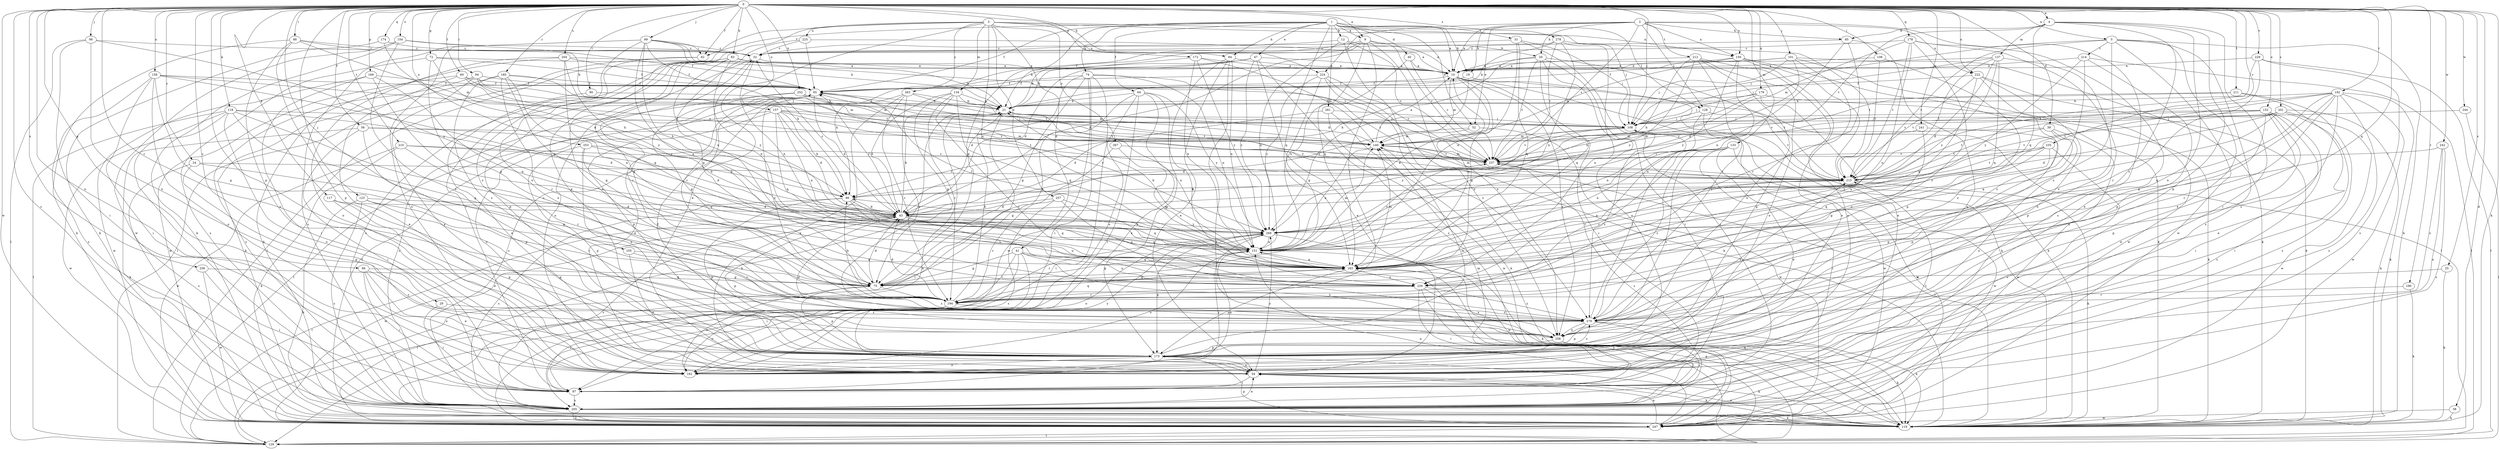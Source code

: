 strict digraph  {
0;
1;
2;
3;
4;
5;
9;
10;
12;
19;
20;
21;
24;
25;
29;
31;
32;
38;
39;
40;
41;
43;
47;
52;
54;
56;
60;
62;
64;
65;
66;
72;
74;
75;
83;
84;
85;
86;
88;
90;
94;
97;
98;
99;
101;
105;
106;
108;
117;
118;
119;
123;
128;
129;
133;
134;
137;
140;
150;
151;
152;
154;
157;
158;
162;
169;
172;
173;
174;
178;
179;
183;
185;
190;
192;
194;
201;
204;
205;
210;
211;
212;
214;
215;
222;
224;
225;
226;
229;
235;
237;
241;
242;
244;
247;
252;
253;
256;
257;
258;
261;
263;
267;
268;
278;
279;
0 -> 4  [label=a];
0 -> 5  [label=a];
0 -> 9  [label=a];
0 -> 24  [label=c];
0 -> 25  [label=c];
0 -> 29  [label=c];
0 -> 38  [label=d];
0 -> 39  [label=d];
0 -> 56  [label=f];
0 -> 60  [label=f];
0 -> 62  [label=f];
0 -> 66  [label=g];
0 -> 72  [label=g];
0 -> 83  [label=h];
0 -> 84  [label=h];
0 -> 88  [label=i];
0 -> 90  [label=i];
0 -> 94  [label=i];
0 -> 98  [label=j];
0 -> 99  [label=j];
0 -> 101  [label=j];
0 -> 105  [label=j];
0 -> 106  [label=j];
0 -> 108  [label=j];
0 -> 117  [label=k];
0 -> 118  [label=k];
0 -> 119  [label=k];
0 -> 123  [label=l];
0 -> 133  [label=m];
0 -> 150  [label=n];
0 -> 152  [label=o];
0 -> 154  [label=o];
0 -> 157  [label=o];
0 -> 158  [label=o];
0 -> 162  [label=o];
0 -> 169  [label=p];
0 -> 172  [label=p];
0 -> 173  [label=p];
0 -> 174  [label=q];
0 -> 178  [label=q];
0 -> 179  [label=q];
0 -> 183  [label=q];
0 -> 185  [label=r];
0 -> 190  [label=r];
0 -> 192  [label=r];
0 -> 194  [label=r];
0 -> 201  [label=s];
0 -> 204  [label=s];
0 -> 205  [label=s];
0 -> 210  [label=t];
0 -> 211  [label=t];
0 -> 222  [label=u];
0 -> 229  [label=v];
0 -> 235  [label=v];
0 -> 241  [label=w];
0 -> 242  [label=w];
0 -> 244  [label=w];
0 -> 247  [label=w];
0 -> 252  [label=x];
0 -> 253  [label=x];
0 -> 256  [label=x];
0 -> 278  [label=z];
1 -> 9  [label=a];
1 -> 10  [label=a];
1 -> 12  [label=b];
1 -> 19  [label=b];
1 -> 31  [label=c];
1 -> 40  [label=d];
1 -> 47  [label=e];
1 -> 52  [label=e];
1 -> 62  [label=f];
1 -> 64  [label=f];
1 -> 65  [label=f];
1 -> 74  [label=g];
1 -> 75  [label=g];
1 -> 84  [label=h];
1 -> 128  [label=l];
1 -> 183  [label=q];
1 -> 261  [label=y];
2 -> 10  [label=a];
2 -> 19  [label=b];
2 -> 20  [label=b];
2 -> 52  [label=e];
2 -> 85  [label=h];
2 -> 128  [label=l];
2 -> 150  [label=n];
2 -> 205  [label=s];
2 -> 212  [label=t];
2 -> 222  [label=u];
2 -> 224  [label=u];
2 -> 237  [label=v];
3 -> 41  [label=d];
3 -> 54  [label=e];
3 -> 97  [label=i];
3 -> 108  [label=j];
3 -> 134  [label=m];
3 -> 150  [label=n];
3 -> 151  [label=n];
3 -> 173  [label=p];
3 -> 224  [label=u];
3 -> 225  [label=u];
3 -> 257  [label=x];
3 -> 263  [label=y];
3 -> 267  [label=y];
4 -> 85  [label=h];
4 -> 97  [label=i];
4 -> 137  [label=m];
4 -> 173  [label=p];
4 -> 183  [label=q];
4 -> 237  [label=v];
4 -> 258  [label=x];
4 -> 279  [label=z];
5 -> 54  [label=e];
5 -> 108  [label=j];
5 -> 119  [label=k];
5 -> 205  [label=s];
5 -> 214  [label=t];
5 -> 215  [label=t];
5 -> 247  [label=w];
5 -> 279  [label=z];
9 -> 20  [label=b];
9 -> 21  [label=b];
9 -> 43  [label=d];
9 -> 65  [label=f];
9 -> 183  [label=q];
9 -> 194  [label=r];
9 -> 237  [label=v];
9 -> 258  [label=x];
10 -> 65  [label=f];
10 -> 75  [label=g];
10 -> 97  [label=i];
10 -> 119  [label=k];
10 -> 140  [label=m];
10 -> 183  [label=q];
10 -> 215  [label=t];
10 -> 258  [label=x];
12 -> 10  [label=a];
12 -> 32  [label=c];
12 -> 151  [label=n];
12 -> 237  [label=v];
12 -> 258  [label=x];
19 -> 65  [label=f];
19 -> 119  [label=k];
19 -> 268  [label=y];
20 -> 10  [label=a];
20 -> 86  [label=h];
20 -> 97  [label=i];
20 -> 129  [label=l];
20 -> 162  [label=o];
20 -> 183  [label=q];
20 -> 237  [label=v];
21 -> 108  [label=j];
21 -> 129  [label=l];
21 -> 151  [label=n];
24 -> 75  [label=g];
24 -> 173  [label=p];
24 -> 205  [label=s];
24 -> 215  [label=t];
25 -> 119  [label=k];
25 -> 226  [label=u];
29 -> 97  [label=i];
29 -> 279  [label=z];
31 -> 32  [label=c];
31 -> 108  [label=j];
31 -> 151  [label=n];
31 -> 183  [label=q];
31 -> 205  [label=s];
32 -> 10  [label=a];
32 -> 151  [label=n];
32 -> 162  [label=o];
32 -> 194  [label=r];
38 -> 119  [label=k];
38 -> 247  [label=w];
39 -> 140  [label=m];
39 -> 162  [label=o];
39 -> 173  [label=p];
39 -> 215  [label=t];
39 -> 247  [label=w];
40 -> 10  [label=a];
40 -> 151  [label=n];
40 -> 237  [label=v];
41 -> 75  [label=g];
41 -> 97  [label=i];
41 -> 129  [label=l];
41 -> 183  [label=q];
41 -> 194  [label=r];
41 -> 226  [label=u];
41 -> 258  [label=x];
43 -> 21  [label=b];
43 -> 32  [label=c];
43 -> 65  [label=f];
43 -> 129  [label=l];
43 -> 173  [label=p];
43 -> 183  [label=q];
43 -> 205  [label=s];
43 -> 226  [label=u];
43 -> 247  [label=w];
43 -> 268  [label=y];
47 -> 10  [label=a];
47 -> 21  [label=b];
47 -> 43  [label=d];
47 -> 54  [label=e];
47 -> 86  [label=h];
47 -> 205  [label=s];
47 -> 268  [label=y];
52 -> 43  [label=d];
52 -> 140  [label=m];
52 -> 247  [label=w];
54 -> 97  [label=i];
54 -> 119  [label=k];
54 -> 268  [label=y];
56 -> 43  [label=d];
56 -> 97  [label=i];
56 -> 119  [label=k];
56 -> 140  [label=m];
56 -> 173  [label=p];
60 -> 54  [label=e];
60 -> 65  [label=f];
60 -> 140  [label=m];
60 -> 237  [label=v];
60 -> 247  [label=w];
62 -> 129  [label=l];
62 -> 258  [label=x];
64 -> 21  [label=b];
64 -> 54  [label=e];
64 -> 75  [label=g];
64 -> 97  [label=i];
64 -> 129  [label=l];
64 -> 226  [label=u];
64 -> 268  [label=y];
65 -> 21  [label=b];
65 -> 43  [label=d];
65 -> 54  [label=e];
65 -> 140  [label=m];
65 -> 173  [label=p];
65 -> 194  [label=r];
66 -> 54  [label=e];
66 -> 75  [label=g];
66 -> 97  [label=i];
66 -> 162  [label=o];
66 -> 279  [label=z];
72 -> 10  [label=a];
72 -> 65  [label=f];
72 -> 75  [label=g];
72 -> 86  [label=h];
72 -> 205  [label=s];
74 -> 43  [label=d];
74 -> 65  [label=f];
74 -> 75  [label=g];
74 -> 97  [label=i];
74 -> 151  [label=n];
74 -> 162  [label=o];
74 -> 215  [label=t];
74 -> 247  [label=w];
75 -> 43  [label=d];
75 -> 162  [label=o];
75 -> 173  [label=p];
75 -> 279  [label=z];
83 -> 10  [label=a];
83 -> 21  [label=b];
83 -> 75  [label=g];
83 -> 129  [label=l];
83 -> 151  [label=n];
83 -> 173  [label=p];
83 -> 205  [label=s];
83 -> 268  [label=y];
83 -> 279  [label=z];
84 -> 10  [label=a];
84 -> 54  [label=e];
84 -> 119  [label=k];
84 -> 151  [label=n];
84 -> 173  [label=p];
85 -> 32  [label=c];
85 -> 151  [label=n];
85 -> 162  [label=o];
85 -> 194  [label=r];
86 -> 43  [label=d];
86 -> 173  [label=p];
86 -> 183  [label=q];
86 -> 205  [label=s];
86 -> 226  [label=u];
88 -> 21  [label=b];
88 -> 32  [label=c];
88 -> 119  [label=k];
88 -> 140  [label=m];
88 -> 162  [label=o];
88 -> 173  [label=p];
90 -> 21  [label=b];
90 -> 54  [label=e];
94 -> 54  [label=e];
94 -> 65  [label=f];
94 -> 86  [label=h];
94 -> 108  [label=j];
94 -> 205  [label=s];
97 -> 140  [label=m];
97 -> 205  [label=s];
97 -> 215  [label=t];
97 -> 268  [label=y];
98 -> 32  [label=c];
98 -> 97  [label=i];
98 -> 129  [label=l];
98 -> 258  [label=x];
98 -> 268  [label=y];
99 -> 21  [label=b];
99 -> 32  [label=c];
99 -> 86  [label=h];
99 -> 151  [label=n];
99 -> 162  [label=o];
99 -> 183  [label=q];
99 -> 205  [label=s];
99 -> 237  [label=v];
99 -> 279  [label=z];
99 -> 62  [label=i];
101 -> 10  [label=a];
101 -> 43  [label=d];
101 -> 65  [label=f];
101 -> 108  [label=j];
101 -> 119  [label=k];
101 -> 247  [label=w];
101 -> 258  [label=x];
105 -> 54  [label=e];
105 -> 183  [label=q];
105 -> 194  [label=r];
106 -> 10  [label=a];
106 -> 173  [label=p];
106 -> 215  [label=t];
108 -> 140  [label=m];
108 -> 237  [label=v];
108 -> 247  [label=w];
108 -> 268  [label=y];
108 -> 279  [label=z];
117 -> 43  [label=d];
117 -> 54  [label=e];
117 -> 173  [label=p];
118 -> 43  [label=d];
118 -> 75  [label=g];
118 -> 108  [label=j];
118 -> 129  [label=l];
118 -> 162  [label=o];
118 -> 205  [label=s];
118 -> 226  [label=u];
118 -> 247  [label=w];
119 -> 21  [label=b];
119 -> 54  [label=e];
119 -> 65  [label=f];
119 -> 183  [label=q];
119 -> 237  [label=v];
123 -> 43  [label=d];
123 -> 119  [label=k];
123 -> 173  [label=p];
123 -> 194  [label=r];
123 -> 205  [label=s];
128 -> 108  [label=j];
128 -> 151  [label=n];
128 -> 215  [label=t];
128 -> 247  [label=w];
129 -> 151  [label=n];
129 -> 183  [label=q];
133 -> 54  [label=e];
133 -> 97  [label=i];
133 -> 151  [label=n];
133 -> 194  [label=r];
133 -> 237  [label=v];
133 -> 247  [label=w];
133 -> 258  [label=x];
133 -> 279  [label=z];
134 -> 21  [label=b];
134 -> 43  [label=d];
134 -> 75  [label=g];
134 -> 183  [label=q];
134 -> 194  [label=r];
134 -> 215  [label=t];
134 -> 279  [label=z];
137 -> 10  [label=a];
137 -> 43  [label=d];
137 -> 108  [label=j];
137 -> 183  [label=q];
137 -> 215  [label=t];
137 -> 268  [label=y];
137 -> 279  [label=z];
140 -> 10  [label=a];
140 -> 21  [label=b];
140 -> 65  [label=f];
140 -> 151  [label=n];
140 -> 237  [label=v];
150 -> 10  [label=a];
150 -> 54  [label=e];
150 -> 119  [label=k];
150 -> 140  [label=m];
150 -> 162  [label=o];
150 -> 226  [label=u];
150 -> 268  [label=y];
151 -> 10  [label=a];
151 -> 21  [label=b];
151 -> 65  [label=f];
151 -> 75  [label=g];
151 -> 86  [label=h];
151 -> 119  [label=k];
151 -> 140  [label=m];
151 -> 162  [label=o];
151 -> 183  [label=q];
151 -> 237  [label=v];
152 -> 54  [label=e];
152 -> 97  [label=i];
152 -> 108  [label=j];
152 -> 173  [label=p];
152 -> 205  [label=s];
152 -> 215  [label=t];
152 -> 237  [label=v];
152 -> 258  [label=x];
154 -> 32  [label=c];
154 -> 65  [label=f];
154 -> 119  [label=k];
154 -> 247  [label=w];
154 -> 258  [label=x];
157 -> 43  [label=d];
157 -> 86  [label=h];
157 -> 108  [label=j];
157 -> 129  [label=l];
157 -> 151  [label=n];
157 -> 162  [label=o];
157 -> 183  [label=q];
157 -> 215  [label=t];
157 -> 237  [label=v];
158 -> 65  [label=f];
158 -> 75  [label=g];
158 -> 97  [label=i];
158 -> 162  [label=o];
158 -> 205  [label=s];
158 -> 237  [label=v];
158 -> 268  [label=y];
162 -> 151  [label=n];
162 -> 268  [label=y];
169 -> 65  [label=f];
169 -> 97  [label=i];
169 -> 183  [label=q];
169 -> 226  [label=u];
169 -> 247  [label=w];
172 -> 10  [label=a];
172 -> 21  [label=b];
172 -> 140  [label=m];
172 -> 151  [label=n];
172 -> 268  [label=y];
173 -> 54  [label=e];
173 -> 65  [label=f];
173 -> 119  [label=k];
173 -> 140  [label=m];
173 -> 162  [label=o];
173 -> 279  [label=z];
174 -> 32  [label=c];
174 -> 43  [label=d];
174 -> 119  [label=k];
178 -> 32  [label=c];
178 -> 54  [label=e];
178 -> 140  [label=m];
178 -> 162  [label=o];
178 -> 215  [label=t];
178 -> 226  [label=u];
178 -> 279  [label=z];
179 -> 21  [label=b];
179 -> 86  [label=h];
179 -> 108  [label=j];
179 -> 119  [label=k];
179 -> 226  [label=u];
183 -> 75  [label=g];
183 -> 140  [label=m];
183 -> 173  [label=p];
183 -> 215  [label=t];
183 -> 226  [label=u];
185 -> 65  [label=f];
185 -> 75  [label=g];
185 -> 119  [label=k];
185 -> 140  [label=m];
185 -> 151  [label=n];
185 -> 194  [label=r];
185 -> 279  [label=z];
190 -> 119  [label=k];
190 -> 194  [label=r];
192 -> 21  [label=b];
192 -> 75  [label=g];
192 -> 119  [label=k];
192 -> 183  [label=q];
192 -> 194  [label=r];
192 -> 205  [label=s];
192 -> 215  [label=t];
192 -> 237  [label=v];
192 -> 247  [label=w];
192 -> 279  [label=z];
194 -> 21  [label=b];
194 -> 32  [label=c];
194 -> 43  [label=d];
194 -> 86  [label=h];
194 -> 97  [label=i];
194 -> 162  [label=o];
194 -> 183  [label=q];
194 -> 279  [label=z];
201 -> 43  [label=d];
201 -> 97  [label=i];
201 -> 108  [label=j];
201 -> 119  [label=k];
201 -> 183  [label=q];
201 -> 215  [label=t];
201 -> 247  [label=w];
204 -> 10  [label=a];
204 -> 65  [label=f];
204 -> 119  [label=k];
204 -> 162  [label=o];
204 -> 183  [label=q];
204 -> 268  [label=y];
205 -> 54  [label=e];
205 -> 119  [label=k];
205 -> 247  [label=w];
210 -> 86  [label=h];
210 -> 119  [label=k];
210 -> 194  [label=r];
210 -> 237  [label=v];
210 -> 247  [label=w];
211 -> 21  [label=b];
211 -> 54  [label=e];
211 -> 205  [label=s];
211 -> 237  [label=v];
212 -> 10  [label=a];
212 -> 54  [label=e];
212 -> 86  [label=h];
212 -> 162  [label=o];
212 -> 173  [label=p];
212 -> 268  [label=y];
212 -> 279  [label=z];
214 -> 10  [label=a];
214 -> 129  [label=l];
214 -> 173  [label=p];
214 -> 268  [label=y];
214 -> 279  [label=z];
215 -> 86  [label=h];
215 -> 119  [label=k];
215 -> 140  [label=m];
215 -> 151  [label=n];
222 -> 65  [label=f];
222 -> 119  [label=k];
222 -> 173  [label=p];
222 -> 183  [label=q];
222 -> 215  [label=t];
222 -> 279  [label=z];
224 -> 65  [label=f];
224 -> 75  [label=g];
224 -> 119  [label=k];
224 -> 237  [label=v];
224 -> 268  [label=y];
224 -> 279  [label=z];
225 -> 10  [label=a];
225 -> 32  [label=c];
225 -> 65  [label=f];
225 -> 75  [label=g];
226 -> 97  [label=i];
226 -> 129  [label=l];
226 -> 194  [label=r];
226 -> 258  [label=x];
226 -> 279  [label=z];
229 -> 10  [label=a];
229 -> 129  [label=l];
229 -> 194  [label=r];
229 -> 205  [label=s];
229 -> 215  [label=t];
235 -> 75  [label=g];
235 -> 183  [label=q];
235 -> 205  [label=s];
235 -> 215  [label=t];
235 -> 237  [label=v];
235 -> 268  [label=y];
237 -> 140  [label=m];
237 -> 205  [label=s];
237 -> 215  [label=t];
241 -> 140  [label=m];
241 -> 173  [label=p];
241 -> 226  [label=u];
242 -> 162  [label=o];
242 -> 205  [label=s];
242 -> 237  [label=v];
242 -> 279  [label=z];
244 -> 108  [label=j];
244 -> 129  [label=l];
247 -> 21  [label=b];
247 -> 54  [label=e];
247 -> 129  [label=l];
247 -> 151  [label=n];
247 -> 173  [label=p];
252 -> 21  [label=b];
252 -> 75  [label=g];
252 -> 205  [label=s];
252 -> 215  [label=t];
252 -> 268  [label=y];
253 -> 43  [label=d];
253 -> 173  [label=p];
253 -> 183  [label=q];
253 -> 237  [label=v];
253 -> 258  [label=x];
256 -> 75  [label=g];
256 -> 97  [label=i];
256 -> 247  [label=w];
257 -> 43  [label=d];
257 -> 183  [label=q];
257 -> 194  [label=r];
257 -> 205  [label=s];
257 -> 226  [label=u];
258 -> 43  [label=d];
258 -> 119  [label=k];
258 -> 173  [label=p];
258 -> 215  [label=t];
261 -> 43  [label=d];
261 -> 108  [label=j];
261 -> 119  [label=k];
261 -> 247  [label=w];
263 -> 21  [label=b];
263 -> 54  [label=e];
263 -> 108  [label=j];
263 -> 194  [label=r];
263 -> 205  [label=s];
263 -> 279  [label=z];
267 -> 75  [label=g];
267 -> 183  [label=q];
267 -> 237  [label=v];
268 -> 151  [label=n];
268 -> 162  [label=o];
268 -> 173  [label=p];
268 -> 194  [label=r];
268 -> 247  [label=w];
278 -> 21  [label=b];
278 -> 32  [label=c];
278 -> 151  [label=n];
278 -> 215  [label=t];
278 -> 226  [label=u];
278 -> 237  [label=v];
279 -> 108  [label=j];
279 -> 119  [label=k];
279 -> 173  [label=p];
279 -> 205  [label=s];
279 -> 258  [label=x];
}
